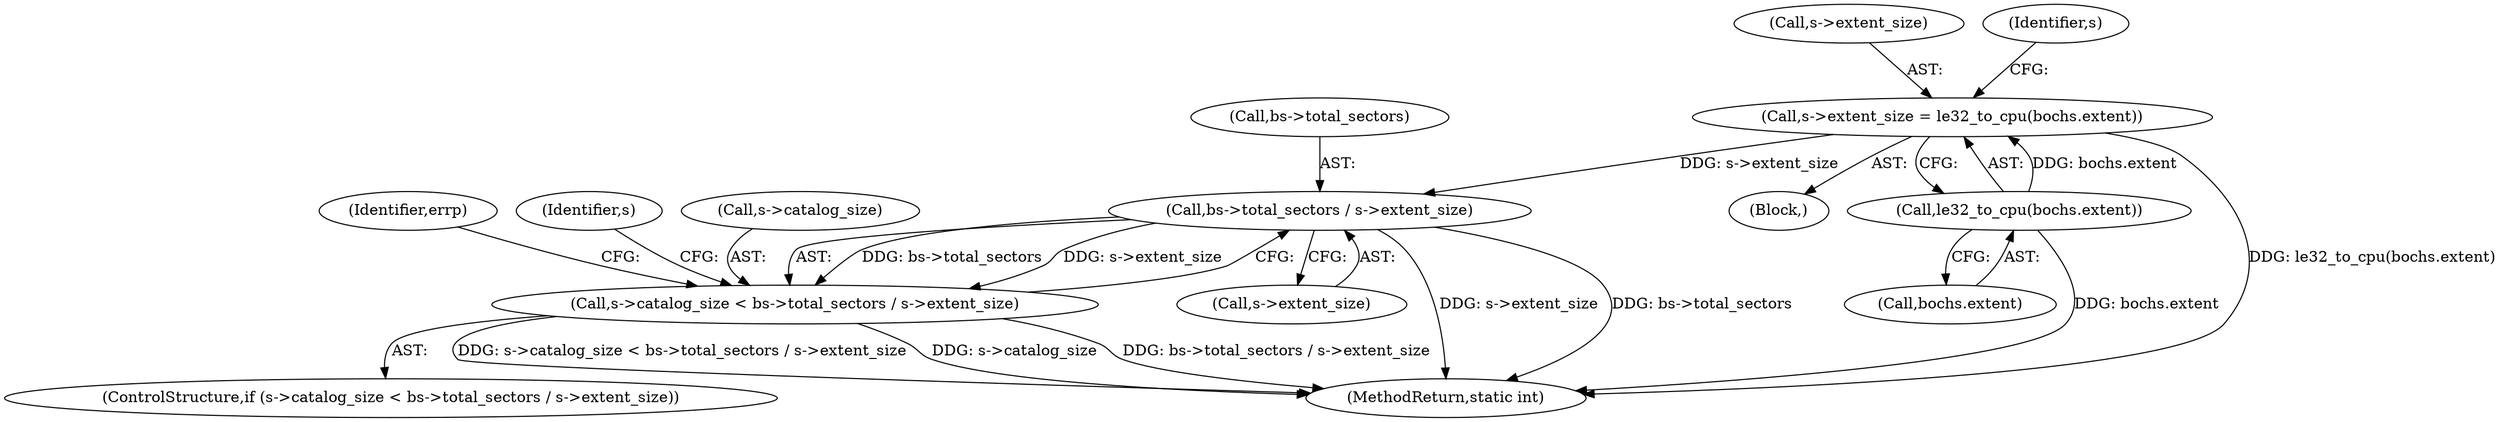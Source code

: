 digraph "0_qemu_e3737b820b45e54b059656dc3f914f895ac7a88b@pointer" {
"1000322" [label="(Call,s->extent_size = le32_to_cpu(bochs.extent))"];
"1000326" [label="(Call,le32_to_cpu(bochs.extent))"];
"1000335" [label="(Call,bs->total_sectors / s->extent_size)"];
"1000331" [label="(Call,s->catalog_size < bs->total_sectors / s->extent_size)"];
"1000344" [label="(Identifier,errp)"];
"1000331" [label="(Call,s->catalog_size < bs->total_sectors / s->extent_size)"];
"1000322" [label="(Call,s->extent_size = le32_to_cpu(bochs.extent))"];
"1000326" [label="(Call,le32_to_cpu(bochs.extent))"];
"1000110" [label="(Block,)"];
"1000335" [label="(Call,bs->total_sectors / s->extent_size)"];
"1000327" [label="(Call,bochs.extent)"];
"1000323" [label="(Call,s->extent_size)"];
"1000339" [label="(Call,s->extent_size)"];
"1000354" [label="(Identifier,s)"];
"1000449" [label="(MethodReturn,static int)"];
"1000330" [label="(ControlStructure,if (s->catalog_size < bs->total_sectors / s->extent_size))"];
"1000332" [label="(Call,s->catalog_size)"];
"1000336" [label="(Call,bs->total_sectors)"];
"1000333" [label="(Identifier,s)"];
"1000322" -> "1000110"  [label="AST: "];
"1000322" -> "1000326"  [label="CFG: "];
"1000323" -> "1000322"  [label="AST: "];
"1000326" -> "1000322"  [label="AST: "];
"1000333" -> "1000322"  [label="CFG: "];
"1000322" -> "1000449"  [label="DDG: le32_to_cpu(bochs.extent)"];
"1000326" -> "1000322"  [label="DDG: bochs.extent"];
"1000322" -> "1000335"  [label="DDG: s->extent_size"];
"1000326" -> "1000327"  [label="CFG: "];
"1000327" -> "1000326"  [label="AST: "];
"1000326" -> "1000449"  [label="DDG: bochs.extent"];
"1000335" -> "1000331"  [label="AST: "];
"1000335" -> "1000339"  [label="CFG: "];
"1000336" -> "1000335"  [label="AST: "];
"1000339" -> "1000335"  [label="AST: "];
"1000331" -> "1000335"  [label="CFG: "];
"1000335" -> "1000449"  [label="DDG: s->extent_size"];
"1000335" -> "1000449"  [label="DDG: bs->total_sectors"];
"1000335" -> "1000331"  [label="DDG: bs->total_sectors"];
"1000335" -> "1000331"  [label="DDG: s->extent_size"];
"1000331" -> "1000330"  [label="AST: "];
"1000332" -> "1000331"  [label="AST: "];
"1000344" -> "1000331"  [label="CFG: "];
"1000354" -> "1000331"  [label="CFG: "];
"1000331" -> "1000449"  [label="DDG: s->catalog_size < bs->total_sectors / s->extent_size"];
"1000331" -> "1000449"  [label="DDG: s->catalog_size"];
"1000331" -> "1000449"  [label="DDG: bs->total_sectors / s->extent_size"];
}
